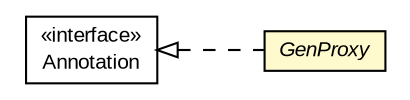 #!/usr/local/bin/dot
#
# Class diagram 
# Generated by UMLGraph version R5_6-24-gf6e263 (http://www.umlgraph.org/)
#

digraph G {
	edge [fontname="arial",fontsize=10,labelfontname="arial",labelfontsize=10];
	node [fontname="arial",fontsize=10,shape=plaintext];
	nodesep=0.25;
	ranksep=0.5;
	rankdir=LR;
	// com.gwtplatform.dispatch.annotation.GenProxy
	c266698 [label=<<table title="com.gwtplatform.dispatch.annotation.GenProxy" border="0" cellborder="1" cellspacing="0" cellpadding="2" port="p" bgcolor="lemonChiffon" href="./GenProxy.html">
		<tr><td><table border="0" cellspacing="0" cellpadding="1">
<tr><td align="center" balign="center"><font face="arial italic"> GenProxy </font></td></tr>
		</table></td></tr>
		</table>>, URL="./GenProxy.html", fontname="arial", fontcolor="black", fontsize=10.0];
	//com.gwtplatform.dispatch.annotation.GenProxy implements java.lang.annotation.Annotation
	c266972:p -> c266698:p [dir=back,arrowtail=empty,style=dashed];
	// java.lang.annotation.Annotation
	c266972 [label=<<table title="java.lang.annotation.Annotation" border="0" cellborder="1" cellspacing="0" cellpadding="2" port="p" href="http://download.oracle.com/javase/6/docs/api/java/lang/annotation/Annotation.html">
		<tr><td><table border="0" cellspacing="0" cellpadding="1">
<tr><td align="center" balign="center"> &#171;interface&#187; </td></tr>
<tr><td align="center" balign="center"> Annotation </td></tr>
		</table></td></tr>
		</table>>, URL="http://download.oracle.com/javase/6/docs/api/java/lang/annotation/Annotation.html", fontname="arial", fontcolor="black", fontsize=10.0];
}

